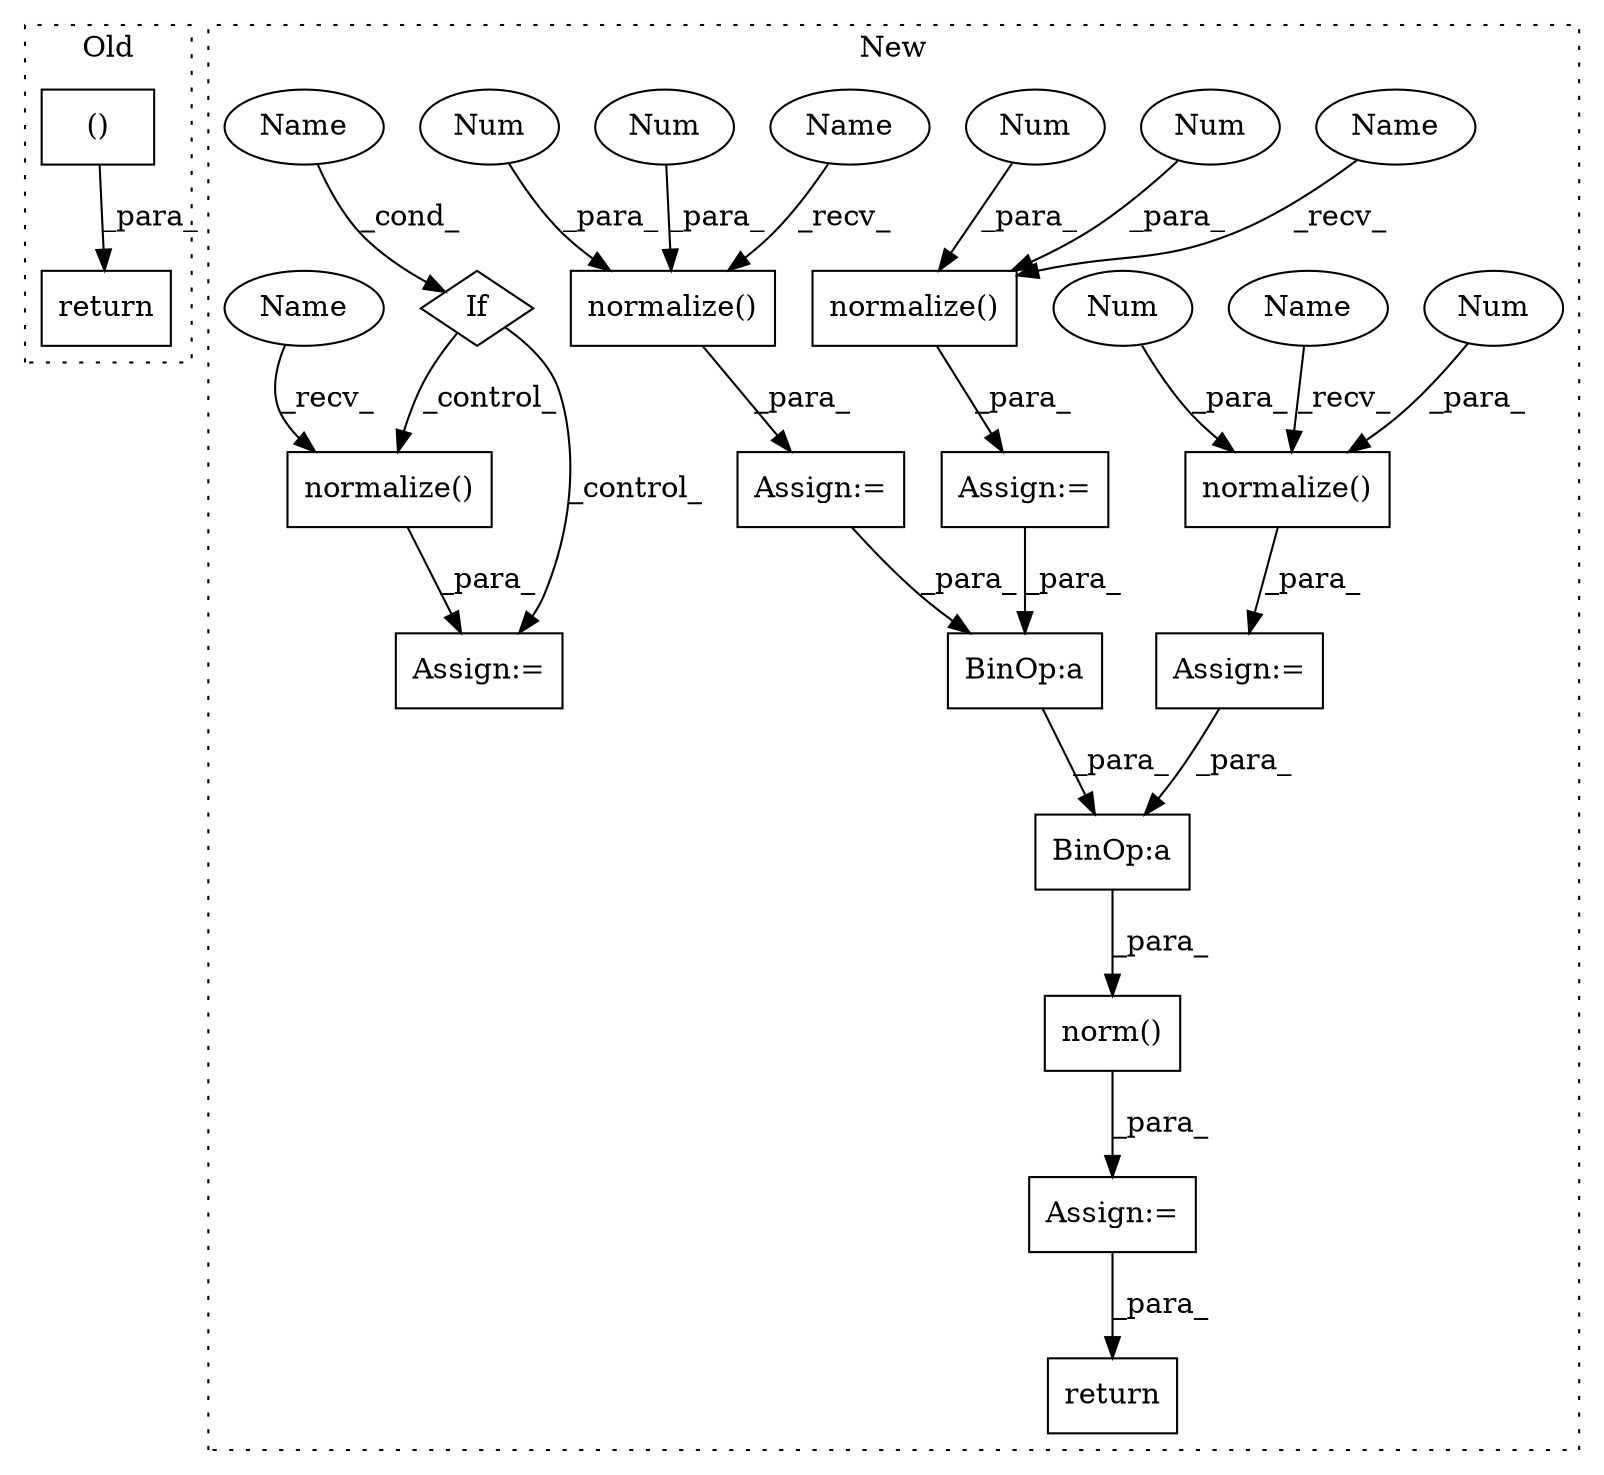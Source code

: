 digraph G {
subgraph cluster0 {
1 [label="()" a="54" s="1193" l="14" shape="box"];
8 [label="return" a="93" s="1181" l="7" shape="box"];
label = "Old";
style="dotted";
}
subgraph cluster1 {
2 [label="norm()" a="75" s="1424,1464" l="8,9" shape="box"];
3 [label="Assign:=" a="68" s="1421" l="3" shape="box"];
4 [label="BinOp:a" a="82" s="1437" l="1" shape="box"];
5 [label="BinOp:a" a="82" s="1437" l="7" shape="box"];
6 [label="return" a="93" s="1482" l="7" shape="box"];
7 [label="Assign:=" a="68" s="1333" l="3" shape="box"];
9 [label="normalize()" a="75" s="1380,1406" l="12,1" shape="box"];
10 [label="normalize()" a="75" s="1336,1362" l="12,1" shape="box"];
11 [label="Num" a="76" s="1399" l="3" shape="ellipse"];
12 [label="normalize()" a="75" s="1292,1318" l="12,1" shape="box"];
13 [label="Num" a="76" s="1311" l="3" shape="ellipse"];
14 [label="Num" a="76" s="1316" l="2" shape="ellipse"];
15 [label="Num" a="76" s="1404" l="2" shape="ellipse"];
16 [label="Num" a="76" s="1355" l="3" shape="ellipse"];
17 [label="Num" a="76" s="1360" l="2" shape="ellipse"];
18 [label="Assign:=" a="68" s="1377" l="3" shape="box"];
19 [label="Assign:=" a="68" s="1289" l="3" shape="box"];
20 [label="normalize()" a="75" s="999,1033" l="12,16" shape="box"];
21 [label="If" a="96" s="944" l="3" shape="diamond"];
22 [label="Name" a="87" s="947" l="13" shape="ellipse"];
23 [label="Assign:=" a="68" s="996" l="3" shape="box"];
24 [label="Name" a="87" s="999" l="1" shape="ellipse"];
25 [label="Name" a="87" s="1336" l="1" shape="ellipse"];
26 [label="Name" a="87" s="1292" l="1" shape="ellipse"];
27 [label="Name" a="87" s="1380" l="1" shape="ellipse"];
label = "New";
style="dotted";
}
1 -> 8 [label="_para_"];
2 -> 3 [label="_para_"];
3 -> 6 [label="_para_"];
4 -> 5 [label="_para_"];
5 -> 2 [label="_para_"];
7 -> 4 [label="_para_"];
9 -> 18 [label="_para_"];
10 -> 7 [label="_para_"];
11 -> 9 [label="_para_"];
12 -> 19 [label="_para_"];
13 -> 12 [label="_para_"];
14 -> 12 [label="_para_"];
15 -> 9 [label="_para_"];
16 -> 10 [label="_para_"];
17 -> 10 [label="_para_"];
18 -> 5 [label="_para_"];
19 -> 4 [label="_para_"];
20 -> 23 [label="_para_"];
21 -> 20 [label="_control_"];
21 -> 23 [label="_control_"];
22 -> 21 [label="_cond_"];
24 -> 20 [label="_recv_"];
25 -> 10 [label="_recv_"];
26 -> 12 [label="_recv_"];
27 -> 9 [label="_recv_"];
}